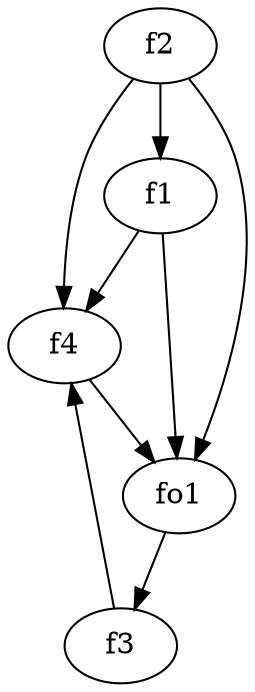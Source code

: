 strict digraph  {
f1;
f2;
f3;
f4;
fo1;
f1 -> f4  [weight=2];
f1 -> fo1  [weight=2];
f2 -> fo1  [weight=2];
f2 -> f4  [weight=2];
f2 -> f1  [weight=2];
f3 -> f4  [weight=2];
f4 -> fo1  [weight=2];
fo1 -> f3  [weight=2];
}
